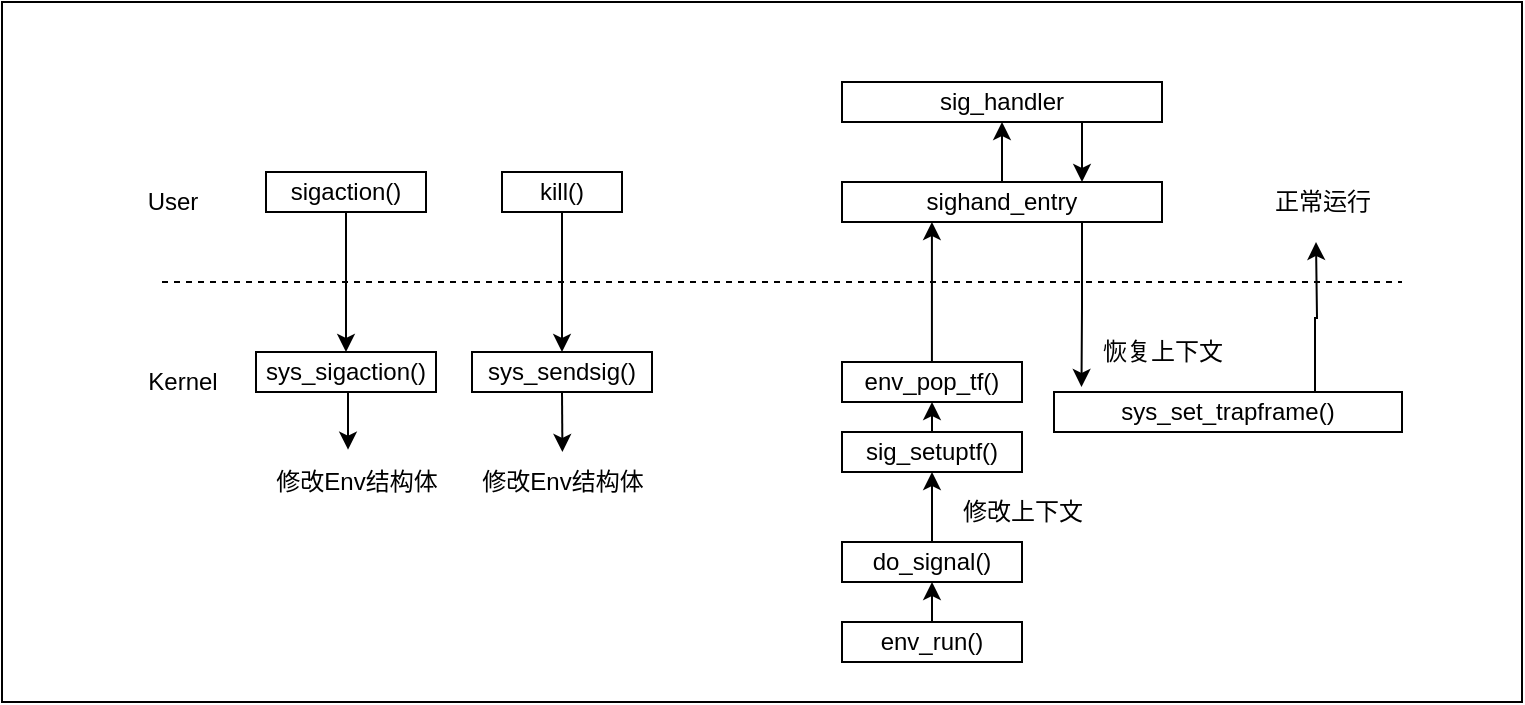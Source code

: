 <mxfile version="20.3.0" type="device"><diagram id="-zIrcVd-0n9FHvvtHS46" name="第 1 页"><mxGraphModel dx="1462" dy="649" grid="1" gridSize="10" guides="1" tooltips="1" connect="1" arrows="1" fold="1" page="1" pageScale="1" pageWidth="426" pageHeight="400" math="0" shadow="0"><root><mxCell id="0"/><mxCell id="1" parent="0"/><mxCell id="XxapFtY7IXTULmb-Yxto-39" value="" style="rounded=0;whiteSpace=wrap;html=1;" parent="1" vertex="1"><mxGeometry x="-160" y="60" width="760" height="350" as="geometry"/></mxCell><mxCell id="XxapFtY7IXTULmb-Yxto-1" value="" style="endArrow=none;dashed=1;html=1;rounded=0;" parent="1" edge="1"><mxGeometry width="50" height="50" relative="1" as="geometry"><mxPoint x="-80" y="200" as="sourcePoint"/><mxPoint x="540" y="200" as="targetPoint"/></mxGeometry></mxCell><mxCell id="XxapFtY7IXTULmb-Yxto-5" value="Kernel" style="text;html=1;resizable=0;autosize=1;align=center;verticalAlign=middle;points=[];fillColor=none;strokeColor=none;rounded=0;" parent="1" vertex="1"><mxGeometry x="-100" y="235" width="60" height="30" as="geometry"/></mxCell><mxCell id="XxapFtY7IXTULmb-Yxto-6" value="User" style="text;html=1;resizable=0;autosize=1;align=center;verticalAlign=middle;points=[];fillColor=none;strokeColor=none;rounded=0;" parent="1" vertex="1"><mxGeometry x="-100" y="145" width="50" height="30" as="geometry"/></mxCell><mxCell id="XxapFtY7IXTULmb-Yxto-10" style="edgeStyle=orthogonalEdgeStyle;rounded=0;orthogonalLoop=1;jettySize=auto;html=1;exitX=0.5;exitY=1;exitDx=0;exitDy=0;strokeColor=default;" parent="1" source="XxapFtY7IXTULmb-Yxto-7" target="XxapFtY7IXTULmb-Yxto-8" edge="1"><mxGeometry relative="1" as="geometry"/></mxCell><mxCell id="XxapFtY7IXTULmb-Yxto-7" value="kill()" style="rounded=0;whiteSpace=wrap;html=1;" parent="1" vertex="1"><mxGeometry x="90" y="145" width="60" height="20" as="geometry"/></mxCell><mxCell id="XxapFtY7IXTULmb-Yxto-31" style="edgeStyle=orthogonalEdgeStyle;rounded=0;orthogonalLoop=1;jettySize=auto;html=1;exitX=0.5;exitY=1;exitDx=0;exitDy=0;strokeColor=default;" parent="1" source="XxapFtY7IXTULmb-Yxto-8" edge="1"><mxGeometry relative="1" as="geometry"><mxPoint x="120.207" y="285" as="targetPoint"/></mxGeometry></mxCell><mxCell id="XxapFtY7IXTULmb-Yxto-8" value="sys_sendsig()" style="rounded=0;whiteSpace=wrap;html=1;" parent="1" vertex="1"><mxGeometry x="75" y="235" width="90" height="20" as="geometry"/></mxCell><mxCell id="XxapFtY7IXTULmb-Yxto-19" style="edgeStyle=orthogonalEdgeStyle;rounded=0;orthogonalLoop=1;jettySize=auto;html=1;exitX=0.5;exitY=0;exitDx=0;exitDy=0;entryX=0.5;entryY=1;entryDx=0;entryDy=0;strokeColor=default;" parent="1" source="XxapFtY7IXTULmb-Yxto-12" target="XxapFtY7IXTULmb-Yxto-13" edge="1"><mxGeometry relative="1" as="geometry"/></mxCell><mxCell id="XxapFtY7IXTULmb-Yxto-12" value="env_run()" style="rounded=0;whiteSpace=wrap;html=1;" parent="1" vertex="1"><mxGeometry x="260" y="370" width="90" height="20" as="geometry"/></mxCell><mxCell id="XxapFtY7IXTULmb-Yxto-20" style="edgeStyle=orthogonalEdgeStyle;rounded=0;orthogonalLoop=1;jettySize=auto;html=1;exitX=0.5;exitY=0;exitDx=0;exitDy=0;strokeColor=default;" parent="1" source="XxapFtY7IXTULmb-Yxto-13" target="XxapFtY7IXTULmb-Yxto-14" edge="1"><mxGeometry relative="1" as="geometry"/></mxCell><mxCell id="XxapFtY7IXTULmb-Yxto-13" value="do_signal()" style="rounded=0;whiteSpace=wrap;html=1;" parent="1" vertex="1"><mxGeometry x="260" y="330" width="90" height="20" as="geometry"/></mxCell><mxCell id="XxapFtY7IXTULmb-Yxto-21" style="edgeStyle=orthogonalEdgeStyle;rounded=0;orthogonalLoop=1;jettySize=auto;html=1;exitX=0.5;exitY=0;exitDx=0;exitDy=0;entryX=0.5;entryY=1;entryDx=0;entryDy=0;strokeColor=default;" parent="1" source="XxapFtY7IXTULmb-Yxto-14" target="XxapFtY7IXTULmb-Yxto-15" edge="1"><mxGeometry relative="1" as="geometry"/></mxCell><mxCell id="XxapFtY7IXTULmb-Yxto-14" value="sig_setuptf()" style="rounded=0;whiteSpace=wrap;html=1;" parent="1" vertex="1"><mxGeometry x="260" y="275" width="90" height="20" as="geometry"/></mxCell><mxCell id="DLYBN0hOgF7sejgcKJNu-1" style="edgeStyle=orthogonalEdgeStyle;rounded=0;orthogonalLoop=1;jettySize=auto;html=1;entryX=0.281;entryY=1;entryDx=0;entryDy=0;entryPerimeter=0;" edge="1" parent="1" source="XxapFtY7IXTULmb-Yxto-15" target="XxapFtY7IXTULmb-Yxto-16"><mxGeometry relative="1" as="geometry"/></mxCell><mxCell id="XxapFtY7IXTULmb-Yxto-15" value="env_pop_tf()" style="rounded=0;whiteSpace=wrap;html=1;" parent="1" vertex="1"><mxGeometry x="260" y="240" width="90" height="20" as="geometry"/></mxCell><mxCell id="XxapFtY7IXTULmb-Yxto-23" style="edgeStyle=orthogonalEdgeStyle;rounded=0;orthogonalLoop=1;jettySize=auto;html=1;exitX=0.5;exitY=0;exitDx=0;exitDy=0;entryX=0.5;entryY=1;entryDx=0;entryDy=0;strokeColor=default;" parent="1" source="XxapFtY7IXTULmb-Yxto-16" target="XxapFtY7IXTULmb-Yxto-17" edge="1"><mxGeometry relative="1" as="geometry"/></mxCell><mxCell id="XxapFtY7IXTULmb-Yxto-28" style="edgeStyle=orthogonalEdgeStyle;rounded=0;orthogonalLoop=1;jettySize=auto;html=1;exitX=0.75;exitY=1;exitDx=0;exitDy=0;entryX=0.079;entryY=-0.125;entryDx=0;entryDy=0;strokeColor=default;entryPerimeter=0;" parent="1" source="XxapFtY7IXTULmb-Yxto-16" target="XxapFtY7IXTULmb-Yxto-27" edge="1"><mxGeometry relative="1" as="geometry"/></mxCell><mxCell id="XxapFtY7IXTULmb-Yxto-16" value="sighand_entry" style="rounded=0;whiteSpace=wrap;html=1;" parent="1" vertex="1"><mxGeometry x="260" y="150" width="160" height="20" as="geometry"/></mxCell><mxCell id="XxapFtY7IXTULmb-Yxto-25" style="edgeStyle=orthogonalEdgeStyle;rounded=0;orthogonalLoop=1;jettySize=auto;html=1;exitX=0.75;exitY=1;exitDx=0;exitDy=0;entryX=0.75;entryY=0;entryDx=0;entryDy=0;strokeColor=default;" parent="1" source="XxapFtY7IXTULmb-Yxto-17" target="XxapFtY7IXTULmb-Yxto-16" edge="1"><mxGeometry relative="1" as="geometry"/></mxCell><mxCell id="XxapFtY7IXTULmb-Yxto-17" value="sig_handler" style="rounded=0;whiteSpace=wrap;html=1;" parent="1" vertex="1"><mxGeometry x="260" y="100" width="160" height="20" as="geometry"/></mxCell><mxCell id="XxapFtY7IXTULmb-Yxto-29" style="edgeStyle=orthogonalEdgeStyle;rounded=0;orthogonalLoop=1;jettySize=auto;html=1;exitX=0.75;exitY=0;exitDx=0;exitDy=0;strokeColor=default;" parent="1" source="XxapFtY7IXTULmb-Yxto-27" edge="1"><mxGeometry relative="1" as="geometry"><mxPoint x="497" y="180" as="targetPoint"/></mxGeometry></mxCell><mxCell id="XxapFtY7IXTULmb-Yxto-27" value="sys_set_trapframe()" style="rounded=0;whiteSpace=wrap;html=1;" parent="1" vertex="1"><mxGeometry x="366" y="255" width="174" height="20" as="geometry"/></mxCell><mxCell id="XxapFtY7IXTULmb-Yxto-32" value="修改Env结构体" style="text;html=1;resizable=0;autosize=1;align=center;verticalAlign=middle;points=[];fillColor=none;strokeColor=none;rounded=0;" parent="1" vertex="1"><mxGeometry x="70" y="285" width="100" height="30" as="geometry"/></mxCell><mxCell id="XxapFtY7IXTULmb-Yxto-33" value="修改上下文" style="text;html=1;resizable=0;autosize=1;align=center;verticalAlign=middle;points=[];fillColor=none;strokeColor=none;rounded=0;" parent="1" vertex="1"><mxGeometry x="310" y="300" width="80" height="30" as="geometry"/></mxCell><mxCell id="8JC44uOYZhzql4aW98UU-3" style="edgeStyle=orthogonalEdgeStyle;rounded=0;orthogonalLoop=1;jettySize=auto;html=1;exitX=0.5;exitY=1;exitDx=0;exitDy=0;" parent="1" source="8JC44uOYZhzql4aW98UU-1" target="8JC44uOYZhzql4aW98UU-2" edge="1"><mxGeometry relative="1" as="geometry"/></mxCell><mxCell id="8JC44uOYZhzql4aW98UU-1" value="sigaction()" style="rounded=0;whiteSpace=wrap;html=1;" parent="1" vertex="1"><mxGeometry x="-28" y="145" width="80" height="20" as="geometry"/></mxCell><mxCell id="8JC44uOYZhzql4aW98UU-5" style="edgeStyle=orthogonalEdgeStyle;rounded=0;orthogonalLoop=1;jettySize=auto;html=1;exitX=0.5;exitY=1;exitDx=0;exitDy=0;entryX=0.46;entryY=-0.039;entryDx=0;entryDy=0;entryPerimeter=0;" parent="1" source="8JC44uOYZhzql4aW98UU-2" target="8JC44uOYZhzql4aW98UU-4" edge="1"><mxGeometry relative="1" as="geometry"/></mxCell><mxCell id="8JC44uOYZhzql4aW98UU-2" value="sys_sigaction()" style="rounded=0;whiteSpace=wrap;html=1;" parent="1" vertex="1"><mxGeometry x="-33" y="235" width="90" height="20" as="geometry"/></mxCell><mxCell id="8JC44uOYZhzql4aW98UU-4" value="修改Env结构体" style="text;html=1;resizable=0;autosize=1;align=center;verticalAlign=middle;points=[];fillColor=none;strokeColor=none;rounded=0;" parent="1" vertex="1"><mxGeometry x="-33" y="285" width="100" height="30" as="geometry"/></mxCell><mxCell id="8JC44uOYZhzql4aW98UU-6" value="恢复上下文" style="text;html=1;resizable=0;autosize=1;align=center;verticalAlign=middle;points=[];fillColor=none;strokeColor=none;rounded=0;" parent="1" vertex="1"><mxGeometry x="380" y="220" width="80" height="30" as="geometry"/></mxCell><mxCell id="8JC44uOYZhzql4aW98UU-7" value="正常运行" style="text;html=1;resizable=0;autosize=1;align=center;verticalAlign=middle;points=[];fillColor=none;strokeColor=none;rounded=0;" parent="1" vertex="1"><mxGeometry x="465" y="145" width="70" height="30" as="geometry"/></mxCell></root></mxGraphModel></diagram></mxfile>
